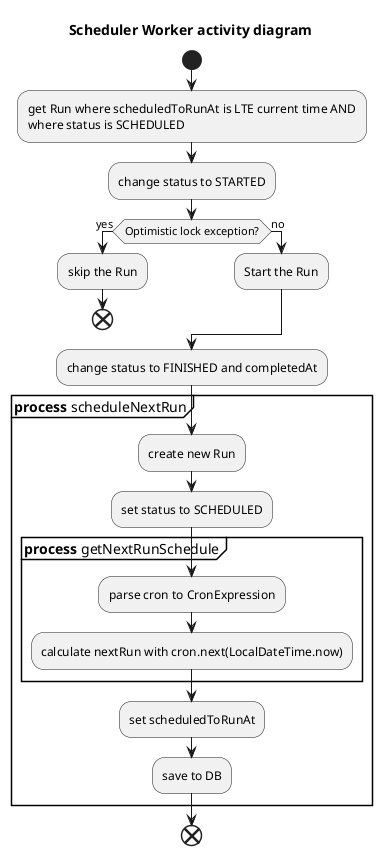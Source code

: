 @startuml
title
    Scheduler Worker activity diagram
endtitle

start
:get Run where scheduledToRunAt is LTE current time AND
where status is SCHEDULED;
:change status to STARTED;
if (Optimistic lock exception?) is (yes) then
    :skip the Run;
    end
else (no)
    :Start the Run;
endif
:change status to FINISHED and completedAt;
partition "**process** scheduleNextRun" {
    :create new Run;
    :set status to SCHEDULED;
    partition "**process** getNextRunSchedule" {
        :parse cron to CronExpression;
        :calculate nextRun with cron.next(LocalDateTime.now);
    }
    :set scheduledToRunAt;
    :save to DB;
}
end
@enduml